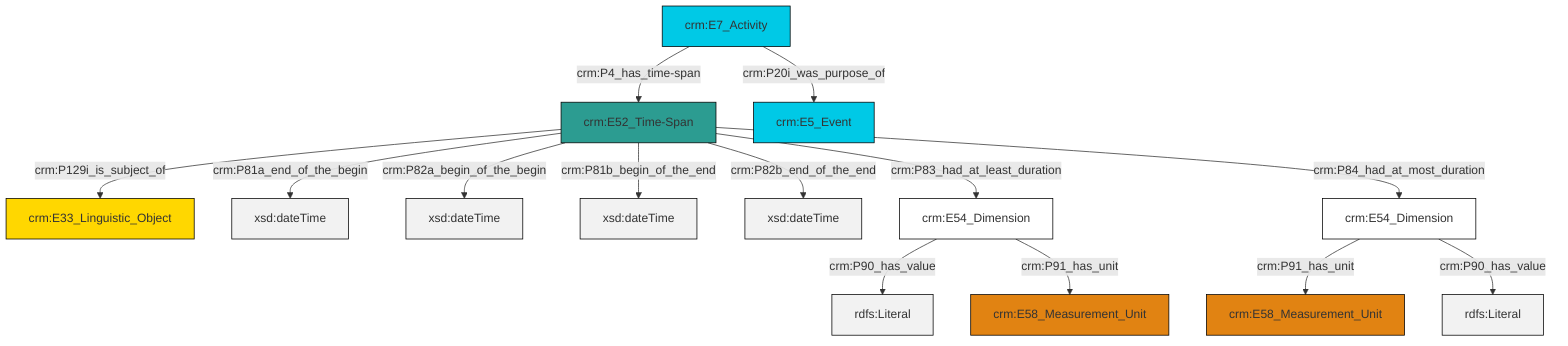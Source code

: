 graph TD
classDef Literal fill:#f2f2f2,stroke:#000000;
classDef CRM_Entity fill:#FFFFFF,stroke:#000000;
classDef Temporal_Entity fill:#00C9E6, stroke:#000000;
classDef Type fill:#E18312, stroke:#000000;
classDef Time-Span fill:#2C9C91, stroke:#000000;
classDef Appellation fill:#FFEB7F, stroke:#000000;
classDef Place fill:#008836, stroke:#000000;
classDef Persistent_Item fill:#B266B2, stroke:#000000;
classDef Conceptual_Object fill:#FFD700, stroke:#000000;
classDef Physical_Thing fill:#D2B48C, stroke:#000000;
classDef Actor fill:#f58aad, stroke:#000000;
classDef PC_Classes fill:#4ce600, stroke:#000000;
classDef Multi fill:#cccccc,stroke:#000000;

2["crm:E7_Activity"]:::Temporal_Entity -->|crm:P4_has_time-span| 3["crm:E52_Time-Span"]:::Time-Span
3["crm:E52_Time-Span"]:::Time-Span -->|crm:P81a_end_of_the_begin| 7[xsd:dateTime]:::Literal
2["crm:E7_Activity"]:::Temporal_Entity -->|crm:P20i_was_purpose_of| 8["crm:E5_Event"]:::Temporal_Entity
3["crm:E52_Time-Span"]:::Time-Span -->|crm:P82a_begin_of_the_begin| 9[xsd:dateTime]:::Literal
3["crm:E52_Time-Span"]:::Time-Span -->|crm:P81b_begin_of_the_end| 10[xsd:dateTime]:::Literal
3["crm:E52_Time-Span"]:::Time-Span -->|crm:P82b_end_of_the_end| 11[xsd:dateTime]:::Literal
12["crm:E54_Dimension"]:::CRM_Entity -->|crm:P91_has_unit| 13["crm:E58_Measurement_Unit"]:::Type
3["crm:E52_Time-Span"]:::Time-Span -->|crm:P129i_is_subject_of| 4["crm:E33_Linguistic_Object"]:::Conceptual_Object
3["crm:E52_Time-Span"]:::Time-Span -->|crm:P83_had_at_least_duration| 18["crm:E54_Dimension"]:::CRM_Entity
18["crm:E54_Dimension"]:::CRM_Entity -->|crm:P90_has_value| 19[rdfs:Literal]:::Literal
12["crm:E54_Dimension"]:::CRM_Entity -->|crm:P90_has_value| 20[rdfs:Literal]:::Literal
3["crm:E52_Time-Span"]:::Time-Span -->|crm:P84_had_at_most_duration| 12["crm:E54_Dimension"]:::CRM_Entity
18["crm:E54_Dimension"]:::CRM_Entity -->|crm:P91_has_unit| 0["crm:E58_Measurement_Unit"]:::Type